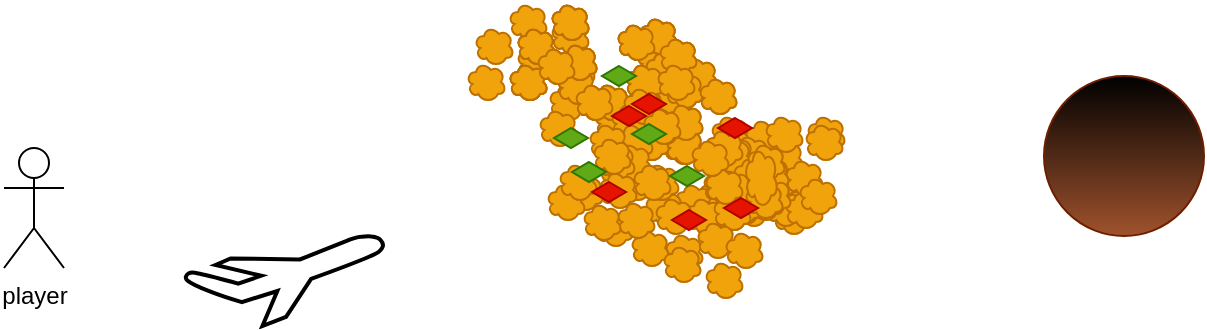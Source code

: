 <mxfile>
    <diagram id="jwdTujGVpoV5pV4ccS9u" name="Page-1">
        <mxGraphModel dx="832" dy="480" grid="1" gridSize="10" guides="1" tooltips="1" connect="1" arrows="1" fold="1" page="1" pageScale="1" pageWidth="850" pageHeight="1100" math="0" shadow="0">
            <root>
                <mxCell id="0"/>
                <mxCell id="1" parent="0"/>
                <mxCell id="2" value="player&lt;br&gt;" style="shape=umlActor;verticalLabelPosition=bottom;verticalAlign=top;html=1;outlineConnect=0;" parent="1" vertex="1">
                    <mxGeometry x="50" y="110" width="30" height="60" as="geometry"/>
                </mxCell>
                <mxCell id="10" value="" style="ellipse;shape=cloud;whiteSpace=wrap;html=1;fillColor=#f0a30a;fontColor=#000000;strokeColor=#BD7000;" vertex="1" parent="1">
                    <mxGeometry x="302" y="67" width="20" height="20" as="geometry"/>
                </mxCell>
                <mxCell id="14" value="" style="ellipse;shape=cloud;whiteSpace=wrap;html=1;fillColor=#f0a30a;fontColor=#000000;strokeColor=#BD7000;" vertex="1" parent="1">
                    <mxGeometry x="306" y="49" width="20" height="20" as="geometry"/>
                </mxCell>
                <mxCell id="15" value="" style="ellipse;shape=cloud;whiteSpace=wrap;html=1;fillColor=#f0a30a;fontColor=#000000;strokeColor=#BD7000;" vertex="1" parent="1">
                    <mxGeometry x="323" y="37" width="20" height="20" as="geometry"/>
                </mxCell>
                <mxCell id="16" value="" style="ellipse;shape=cloud;whiteSpace=wrap;html=1;fillColor=#f0a30a;fontColor=#000000;strokeColor=#BD7000;" vertex="1" parent="1">
                    <mxGeometry x="327" y="57" width="20" height="20" as="geometry"/>
                </mxCell>
                <mxCell id="17" value="" style="ellipse;shape=cloud;whiteSpace=wrap;html=1;fillColor=#f0a30a;fontColor=#000000;strokeColor=#BD7000;" vertex="1" parent="1">
                    <mxGeometry x="360" y="79" width="20" height="20" as="geometry"/>
                </mxCell>
                <mxCell id="18" value="" style="ellipse;shape=cloud;whiteSpace=wrap;html=1;fillColor=#f0a30a;fontColor=#000000;strokeColor=#BD7000;" vertex="1" parent="1">
                    <mxGeometry x="370" y="61" width="20" height="20" as="geometry"/>
                </mxCell>
                <mxCell id="19" value="" style="ellipse;shape=cloud;whiteSpace=wrap;html=1;fillColor=#f0a30a;fontColor=#000000;strokeColor=#BD7000;" vertex="1" parent="1">
                    <mxGeometry x="367" y="44" width="20" height="20" as="geometry"/>
                </mxCell>
                <mxCell id="20" value="" style="ellipse;shape=cloud;whiteSpace=wrap;html=1;fillColor=#f0a30a;fontColor=#000000;strokeColor=#BD7000;" vertex="1" parent="1">
                    <mxGeometry x="343" y="77" width="20" height="20" as="geometry"/>
                </mxCell>
                <mxCell id="21" value="" style="verticalLabelPosition=bottom;html=1;verticalAlign=top;strokeWidth=2;shape=mxgraph.lean_mapping.airplane_7;" vertex="1" parent="1">
                    <mxGeometry x="140" y="154" width="100" height="45" as="geometry"/>
                </mxCell>
                <mxCell id="22" value="" style="ellipse;shape=cloud;whiteSpace=wrap;html=1;fillColor=#f0a30a;fontColor=#000000;strokeColor=#BD7000;" vertex="1" parent="1">
                    <mxGeometry x="335" y="77" width="20" height="20" as="geometry"/>
                </mxCell>
                <mxCell id="23" value="" style="ellipse;shape=cloud;whiteSpace=wrap;html=1;fillColor=#f0a30a;fontColor=#000000;strokeColor=#BD7000;" vertex="1" parent="1">
                    <mxGeometry x="316" y="59" width="20" height="20" as="geometry"/>
                </mxCell>
                <mxCell id="24" value="" style="ellipse;shape=cloud;whiteSpace=wrap;html=1;fillColor=#f0a30a;fontColor=#000000;strokeColor=#BD7000;" vertex="1" parent="1">
                    <mxGeometry x="356" y="47" width="20" height="20" as="geometry"/>
                </mxCell>
                <mxCell id="25" value="" style="ellipse;shape=cloud;whiteSpace=wrap;html=1;fillColor=#f0a30a;fontColor=#000000;strokeColor=#BD7000;" vertex="1" parent="1">
                    <mxGeometry x="360" y="67" width="20" height="20" as="geometry"/>
                </mxCell>
                <mxCell id="26" value="" style="ellipse;shape=cloud;whiteSpace=wrap;html=1;fillColor=#f0a30a;fontColor=#000000;strokeColor=#BD7000;" vertex="1" parent="1">
                    <mxGeometry x="370" y="89" width="20" height="20" as="geometry"/>
                </mxCell>
                <mxCell id="27" value="" style="ellipse;shape=cloud;whiteSpace=wrap;html=1;fillColor=#f0a30a;fontColor=#000000;strokeColor=#BD7000;" vertex="1" parent="1">
                    <mxGeometry x="380" y="71" width="20" height="20" as="geometry"/>
                </mxCell>
                <mxCell id="28" value="" style="ellipse;shape=cloud;whiteSpace=wrap;html=1;fillColor=#f0a30a;fontColor=#000000;strokeColor=#BD7000;" vertex="1" parent="1">
                    <mxGeometry x="377" y="54" width="20" height="20" as="geometry"/>
                </mxCell>
                <mxCell id="29" value="" style="ellipse;shape=cloud;whiteSpace=wrap;html=1;fillColor=#f0a30a;fontColor=#000000;strokeColor=#BD7000;" vertex="1" parent="1">
                    <mxGeometry x="353" y="87" width="20" height="20" as="geometry"/>
                </mxCell>
                <mxCell id="30" value="" style="ellipse;shape=cloud;whiteSpace=wrap;html=1;fillColor=#f0a30a;fontColor=#000000;strokeColor=#BD7000;" vertex="1" parent="1">
                    <mxGeometry x="345" y="87" width="20" height="20" as="geometry"/>
                </mxCell>
                <mxCell id="31" value="" style="ellipse;shape=cloud;whiteSpace=wrap;html=1;fillColor=#f0a30a;fontColor=#000000;strokeColor=#BD7000;" vertex="1" parent="1">
                    <mxGeometry x="326" y="69" width="20" height="20" as="geometry"/>
                </mxCell>
                <mxCell id="32" value="" style="ellipse;shape=cloud;whiteSpace=wrap;html=1;fillColor=#f0a30a;fontColor=#000000;strokeColor=#BD7000;" vertex="1" parent="1">
                    <mxGeometry x="366" y="57" width="20" height="20" as="geometry"/>
                </mxCell>
                <mxCell id="33" value="" style="ellipse;shape=cloud;whiteSpace=wrap;html=1;fillColor=#f0a30a;fontColor=#000000;strokeColor=#BD7000;" vertex="1" parent="1">
                    <mxGeometry x="370" y="77" width="20" height="20" as="geometry"/>
                </mxCell>
                <mxCell id="34" value="" style="ellipse;shape=cloud;whiteSpace=wrap;html=1;fillColor=#f0a30a;fontColor=#000000;strokeColor=#BD7000;" vertex="1" parent="1">
                    <mxGeometry x="380" y="99" width="20" height="20" as="geometry"/>
                </mxCell>
                <mxCell id="35" value="" style="ellipse;shape=cloud;whiteSpace=wrap;html=1;fillColor=#f0a30a;fontColor=#000000;strokeColor=#BD7000;" vertex="1" parent="1">
                    <mxGeometry x="404" y="104" width="20" height="20" as="geometry"/>
                </mxCell>
                <mxCell id="36" value="" style="ellipse;shape=cloud;whiteSpace=wrap;html=1;fillColor=#f0a30a;fontColor=#000000;strokeColor=#BD7000;" vertex="1" parent="1">
                    <mxGeometry x="387" y="64" width="20" height="20" as="geometry"/>
                </mxCell>
                <mxCell id="37" value="" style="ellipse;shape=cloud;whiteSpace=wrap;html=1;fillColor=#f0a30a;fontColor=#000000;strokeColor=#BD7000;" vertex="1" parent="1">
                    <mxGeometry x="363" y="97" width="20" height="20" as="geometry"/>
                </mxCell>
                <mxCell id="38" value="" style="ellipse;shape=cloud;whiteSpace=wrap;html=1;fillColor=#f0a30a;fontColor=#000000;strokeColor=#BD7000;" vertex="1" parent="1">
                    <mxGeometry x="355" y="97" width="20" height="20" as="geometry"/>
                </mxCell>
                <mxCell id="39" value="" style="ellipse;shape=cloud;whiteSpace=wrap;html=1;fillColor=#f0a30a;fontColor=#000000;strokeColor=#BD7000;" vertex="1" parent="1">
                    <mxGeometry x="359" y="79" width="20" height="20" as="geometry"/>
                </mxCell>
                <mxCell id="40" value="" style="ellipse;shape=cloud;whiteSpace=wrap;html=1;fillColor=#f0a30a;fontColor=#000000;strokeColor=#BD7000;" vertex="1" parent="1">
                    <mxGeometry x="376" y="67" width="20" height="20" as="geometry"/>
                </mxCell>
                <mxCell id="41" value="" style="ellipse;shape=cloud;whiteSpace=wrap;html=1;fillColor=#f0a30a;fontColor=#000000;strokeColor=#BD7000;" vertex="1" parent="1">
                    <mxGeometry x="380" y="87" width="20" height="20" as="geometry"/>
                </mxCell>
                <mxCell id="42" value="" style="ellipse;shape=cloud;whiteSpace=wrap;html=1;fillColor=#f0a30a;fontColor=#000000;strokeColor=#BD7000;" vertex="1" parent="1">
                    <mxGeometry x="404" y="132" width="20" height="20" as="geometry"/>
                </mxCell>
                <mxCell id="43" value="" style="ellipse;shape=cloud;whiteSpace=wrap;html=1;fillColor=#f0a30a;fontColor=#000000;strokeColor=#BD7000;" vertex="1" parent="1">
                    <mxGeometry x="414" y="114" width="20" height="20" as="geometry"/>
                </mxCell>
                <mxCell id="44" value="" style="ellipse;shape=cloud;whiteSpace=wrap;html=1;fillColor=#f0a30a;fontColor=#000000;strokeColor=#BD7000;" vertex="1" parent="1">
                    <mxGeometry x="397" y="74" width="20" height="20" as="geometry"/>
                </mxCell>
                <mxCell id="45" value="" style="ellipse;shape=cloud;whiteSpace=wrap;html=1;fillColor=#f0a30a;fontColor=#000000;strokeColor=#BD7000;" vertex="1" parent="1">
                    <mxGeometry x="354" y="107" width="20" height="20" as="geometry"/>
                </mxCell>
                <mxCell id="46" value="" style="ellipse;shape=cloud;whiteSpace=wrap;html=1;fillColor=#f0a30a;fontColor=#000000;strokeColor=#BD7000;" vertex="1" parent="1">
                    <mxGeometry x="346" y="107" width="20" height="20" as="geometry"/>
                </mxCell>
                <mxCell id="47" value="" style="ellipse;shape=cloud;whiteSpace=wrap;html=1;fillColor=#f0a30a;fontColor=#000000;strokeColor=#BD7000;" vertex="1" parent="1">
                    <mxGeometry x="369" y="89" width="20" height="20" as="geometry"/>
                </mxCell>
                <mxCell id="48" value="" style="ellipse;shape=cloud;whiteSpace=wrap;html=1;fillColor=#f0a30a;fontColor=#000000;strokeColor=#BD7000;" vertex="1" parent="1">
                    <mxGeometry x="400" y="100" width="20" height="20" as="geometry"/>
                </mxCell>
                <mxCell id="49" value="" style="ellipse;shape=cloud;whiteSpace=wrap;html=1;fillColor=#f0a30a;fontColor=#000000;strokeColor=#BD7000;" vertex="1" parent="1">
                    <mxGeometry x="404" y="120" width="20" height="20" as="geometry"/>
                </mxCell>
                <mxCell id="50" value="" style="ellipse;shape=cloud;whiteSpace=wrap;html=1;fillColor=#f0a30a;fontColor=#000000;strokeColor=#BD7000;" vertex="1" parent="1">
                    <mxGeometry x="400" y="119" width="20" height="20" as="geometry"/>
                </mxCell>
                <mxCell id="51" value="" style="ellipse;shape=cloud;whiteSpace=wrap;html=1;fillColor=#f0a30a;fontColor=#000000;strokeColor=#BD7000;" vertex="1" parent="1">
                    <mxGeometry x="424" y="124" width="20" height="20" as="geometry"/>
                </mxCell>
                <mxCell id="52" value="" style="ellipse;shape=cloud;whiteSpace=wrap;html=1;fillColor=#f0a30a;fontColor=#000000;strokeColor=#BD7000;" vertex="1" parent="1">
                    <mxGeometry x="421" y="107" width="20" height="20" as="geometry"/>
                </mxCell>
                <mxCell id="53" value="" style="ellipse;shape=cloud;whiteSpace=wrap;html=1;fillColor=#f0a30a;fontColor=#000000;strokeColor=#BD7000;" vertex="1" parent="1">
                    <mxGeometry x="364" y="117" width="20" height="20" as="geometry"/>
                </mxCell>
                <mxCell id="54" value="" style="ellipse;shape=cloud;whiteSpace=wrap;html=1;fillColor=#f0a30a;fontColor=#000000;strokeColor=#BD7000;" vertex="1" parent="1">
                    <mxGeometry x="356" y="117" width="20" height="20" as="geometry"/>
                </mxCell>
                <mxCell id="55" value="" style="ellipse;shape=cloud;whiteSpace=wrap;html=1;fillColor=#f0a30a;fontColor=#000000;strokeColor=#BD7000;" vertex="1" parent="1">
                    <mxGeometry x="379" y="99" width="20" height="20" as="geometry"/>
                </mxCell>
                <mxCell id="56" value="" style="ellipse;shape=cloud;whiteSpace=wrap;html=1;fillColor=#f0a30a;fontColor=#000000;strokeColor=#BD7000;" vertex="1" parent="1">
                    <mxGeometry x="410" y="110" width="20" height="20" as="geometry"/>
                </mxCell>
                <mxCell id="57" value="" style="ellipse;shape=cloud;whiteSpace=wrap;html=1;fillColor=#f0a30a;fontColor=#000000;strokeColor=#BD7000;" vertex="1" parent="1">
                    <mxGeometry x="414" y="130" width="20" height="20" as="geometry"/>
                </mxCell>
                <mxCell id="58" value="" style="ellipse;shape=cloud;whiteSpace=wrap;html=1;fillColor=#f0a30a;fontColor=#000000;strokeColor=#BD7000;" vertex="1" parent="1">
                    <mxGeometry x="410" y="129" width="20" height="20" as="geometry"/>
                </mxCell>
                <mxCell id="59" value="" style="ellipse;shape=cloud;whiteSpace=wrap;html=1;fillColor=#f0a30a;fontColor=#000000;strokeColor=#BD7000;" vertex="1" parent="1">
                    <mxGeometry x="434" y="134" width="20" height="20" as="geometry"/>
                </mxCell>
                <mxCell id="60" value="" style="ellipse;shape=cloud;whiteSpace=wrap;html=1;fillColor=#f0a30a;fontColor=#000000;strokeColor=#BD7000;" vertex="1" parent="1">
                    <mxGeometry x="431" y="117" width="20" height="20" as="geometry"/>
                </mxCell>
                <mxCell id="61" value="" style="ellipse;shape=cloud;whiteSpace=wrap;html=1;fillColor=#f0a30a;fontColor=#000000;strokeColor=#BD7000;" vertex="1" parent="1">
                    <mxGeometry x="393" y="127" width="20" height="20" as="geometry"/>
                </mxCell>
                <mxCell id="62" value="" style="ellipse;shape=cloud;whiteSpace=wrap;html=1;fillColor=#f0a30a;fontColor=#000000;strokeColor=#BD7000;" vertex="1" parent="1">
                    <mxGeometry x="385" y="127" width="20" height="20" as="geometry"/>
                </mxCell>
                <mxCell id="63" value="" style="ellipse;shape=cloud;whiteSpace=wrap;html=1;fillColor=#f0a30a;fontColor=#000000;strokeColor=#BD7000;" vertex="1" parent="1">
                    <mxGeometry x="403" y="132" width="20" height="20" as="geometry"/>
                </mxCell>
                <mxCell id="64" value="" style="ellipse;shape=cloud;whiteSpace=wrap;html=1;fillColor=#f0a30a;fontColor=#000000;strokeColor=#BD7000;" vertex="1" parent="1">
                    <mxGeometry x="420" y="120" width="20" height="20" as="geometry"/>
                </mxCell>
                <mxCell id="65" value="" style="ellipse;shape=cloud;whiteSpace=wrap;html=1;fillColor=#f0a30a;fontColor=#000000;strokeColor=#BD7000;" vertex="1" parent="1">
                    <mxGeometry x="410" y="117" width="20" height="20" as="geometry"/>
                </mxCell>
                <mxCell id="66" value="" style="ellipse;shape=cloud;whiteSpace=wrap;html=1;fillColor=#f0a30a;fontColor=#000000;strokeColor=#BD7000;" vertex="1" parent="1">
                    <mxGeometry x="420" y="95" width="20" height="20" as="geometry"/>
                </mxCell>
                <mxCell id="67" value="" style="ellipse;shape=cloud;whiteSpace=wrap;html=1;fillColor=#f0a30a;fontColor=#000000;strokeColor=#BD7000;" vertex="1" parent="1">
                    <mxGeometry x="430" y="121" width="20" height="20" as="geometry"/>
                </mxCell>
                <mxCell id="68" value="" style="ellipse;shape=cloud;whiteSpace=wrap;html=1;fillColor=#f0a30a;fontColor=#000000;strokeColor=#BD7000;" vertex="1" parent="1">
                    <mxGeometry x="441" y="127" width="20" height="20" as="geometry"/>
                </mxCell>
                <mxCell id="69" value="" style="ellipse;shape=cloud;whiteSpace=wrap;html=1;fillColor=#f0a30a;fontColor=#000000;strokeColor=#BD7000;" vertex="1" parent="1">
                    <mxGeometry x="403" y="93" width="20" height="20" as="geometry"/>
                </mxCell>
                <mxCell id="70" value="" style="ellipse;shape=cloud;whiteSpace=wrap;html=1;fillColor=#f0a30a;fontColor=#000000;strokeColor=#BD7000;" vertex="1" parent="1">
                    <mxGeometry x="395" y="137" width="20" height="20" as="geometry"/>
                </mxCell>
                <mxCell id="71" value="" style="ellipse;shape=cloud;whiteSpace=wrap;html=1;fillColor=#f0a30a;fontColor=#000000;strokeColor=#BD7000;" vertex="1" parent="1">
                    <mxGeometry x="399" y="119" width="20" height="20" as="geometry"/>
                </mxCell>
                <mxCell id="72" value="" style="ellipse;shape=cloud;whiteSpace=wrap;html=1;fillColor=#f0a30a;fontColor=#000000;strokeColor=#BD7000;" vertex="1" parent="1">
                    <mxGeometry x="430" y="130" width="20" height="20" as="geometry"/>
                </mxCell>
                <mxCell id="73" value="" style="ellipse;shape=cloud;whiteSpace=wrap;html=1;fillColor=#f0a30a;fontColor=#000000;strokeColor=#BD7000;" vertex="1" parent="1">
                    <mxGeometry x="420" y="127" width="20" height="20" as="geometry"/>
                </mxCell>
                <mxCell id="74" value="" style="ellipse;shape=cloud;whiteSpace=wrap;html=1;fillColor=#f0a30a;fontColor=#000000;strokeColor=#BD7000;" vertex="1" parent="1">
                    <mxGeometry x="430" y="105" width="20" height="20" as="geometry"/>
                </mxCell>
                <mxCell id="75" value="" style="ellipse;shape=cloud;whiteSpace=wrap;html=1;fillColor=#f0a30a;fontColor=#000000;strokeColor=#BD7000;" vertex="1" parent="1">
                    <mxGeometry x="440" y="131" width="20" height="20" as="geometry"/>
                </mxCell>
                <mxCell id="76" value="" style="ellipse;shape=cloud;whiteSpace=wrap;html=1;fillColor=#f0a30a;fontColor=#000000;strokeColor=#BD7000;" vertex="1" parent="1">
                    <mxGeometry x="451" y="93" width="20" height="20" as="geometry"/>
                </mxCell>
                <mxCell id="77" value="" style="ellipse;shape=cloud;whiteSpace=wrap;html=1;fillColor=#f0a30a;fontColor=#000000;strokeColor=#BD7000;" vertex="1" parent="1">
                    <mxGeometry x="413" y="103" width="20" height="20" as="geometry"/>
                </mxCell>
                <mxCell id="78" value="" style="ellipse;shape=cloud;whiteSpace=wrap;html=1;fillColor=#f0a30a;fontColor=#000000;strokeColor=#BD7000;" vertex="1" parent="1">
                    <mxGeometry x="405" y="103" width="20" height="20" as="geometry"/>
                </mxCell>
                <mxCell id="79" value="" style="ellipse;shape=cloud;whiteSpace=wrap;html=1;fillColor=#f0a30a;fontColor=#000000;strokeColor=#BD7000;" vertex="1" parent="1">
                    <mxGeometry x="409" y="129" width="20" height="20" as="geometry"/>
                </mxCell>
                <mxCell id="80" value="" style="ellipse;shape=cloud;whiteSpace=wrap;html=1;fillColor=#f0a30a;fontColor=#000000;strokeColor=#BD7000;" vertex="1" parent="1">
                    <mxGeometry x="426" y="117" width="20" height="20" as="geometry"/>
                </mxCell>
                <mxCell id="81" value="" style="ellipse;shape=cloud;whiteSpace=wrap;html=1;fillColor=#f0a30a;fontColor=#000000;strokeColor=#BD7000;" vertex="1" parent="1">
                    <mxGeometry x="430" y="93" width="20" height="20" as="geometry"/>
                </mxCell>
                <mxCell id="82" value="" style="ellipse;shape=cloud;whiteSpace=wrap;html=1;fillColor=#f0a30a;fontColor=#000000;strokeColor=#BD7000;" vertex="1" parent="1">
                    <mxGeometry x="440" y="115" width="20" height="20" as="geometry"/>
                </mxCell>
                <mxCell id="83" value="" style="ellipse;shape=cloud;whiteSpace=wrap;html=1;fillColor=#f0a30a;fontColor=#000000;strokeColor=#BD7000;" vertex="1" parent="1">
                    <mxGeometry x="450" y="97" width="20" height="20" as="geometry"/>
                </mxCell>
                <mxCell id="84" value="" style="ellipse;shape=cloud;whiteSpace=wrap;html=1;fillColor=#f0a30a;fontColor=#000000;strokeColor=#BD7000;" vertex="1" parent="1">
                    <mxGeometry x="447" y="124" width="20" height="20" as="geometry"/>
                </mxCell>
                <mxCell id="85" value="" style="ellipse;shape=cloud;whiteSpace=wrap;html=1;fillColor=#f0a30a;fontColor=#000000;strokeColor=#BD7000;" vertex="1" parent="1">
                    <mxGeometry x="423" y="113" width="20" height="20" as="geometry"/>
                </mxCell>
                <mxCell id="86" value="" style="ellipse;shape=cloud;whiteSpace=wrap;html=1;fillColor=#f0a30a;fontColor=#000000;strokeColor=#BD7000;" vertex="1" parent="1">
                    <mxGeometry x="281" y="67" width="20" height="20" as="geometry"/>
                </mxCell>
                <mxCell id="87" value="" style="ellipse;shape=cloud;whiteSpace=wrap;html=1;fillColor=#f0a30a;fontColor=#000000;strokeColor=#BD7000;" vertex="1" parent="1">
                    <mxGeometry x="285" y="49" width="20" height="20" as="geometry"/>
                </mxCell>
                <mxCell id="88" value="" style="ellipse;shape=cloud;whiteSpace=wrap;html=1;fillColor=#f0a30a;fontColor=#000000;strokeColor=#BD7000;" vertex="1" parent="1">
                    <mxGeometry x="302" y="37" width="20" height="20" as="geometry"/>
                </mxCell>
                <mxCell id="89" value="" style="ellipse;shape=cloud;whiteSpace=wrap;html=1;fillColor=#f0a30a;fontColor=#000000;strokeColor=#BD7000;" vertex="1" parent="1">
                    <mxGeometry x="306" y="57" width="20" height="20" as="geometry"/>
                </mxCell>
                <mxCell id="90" value="" style="ellipse;shape=cloud;whiteSpace=wrap;html=1;fillColor=#f0a30a;fontColor=#000000;strokeColor=#BD7000;" vertex="1" parent="1">
                    <mxGeometry x="339" y="79" width="20" height="20" as="geometry"/>
                </mxCell>
                <mxCell id="91" value="" style="ellipse;shape=cloud;whiteSpace=wrap;html=1;fillColor=#f0a30a;fontColor=#000000;strokeColor=#BD7000;" vertex="1" parent="1">
                    <mxGeometry x="326" y="61" width="20" height="20" as="geometry"/>
                </mxCell>
                <mxCell id="92" value="" style="ellipse;shape=cloud;whiteSpace=wrap;html=1;fillColor=#f0a30a;fontColor=#000000;strokeColor=#BD7000;" vertex="1" parent="1">
                    <mxGeometry x="323" y="44" width="20" height="20" as="geometry"/>
                </mxCell>
                <mxCell id="93" value="" style="ellipse;shape=cloud;whiteSpace=wrap;html=1;fillColor=#f0a30a;fontColor=#000000;strokeColor=#BD7000;" vertex="1" parent="1">
                    <mxGeometry x="322" y="77" width="20" height="20" as="geometry"/>
                </mxCell>
                <mxCell id="94" value="" style="ellipse;shape=cloud;whiteSpace=wrap;html=1;fillColor=#f0a30a;fontColor=#000000;strokeColor=#BD7000;" vertex="1" parent="1">
                    <mxGeometry x="302" y="67" width="20" height="20" as="geometry"/>
                </mxCell>
                <mxCell id="95" value="" style="ellipse;shape=cloud;whiteSpace=wrap;html=1;fillColor=#f0a30a;fontColor=#000000;strokeColor=#BD7000;" vertex="1" parent="1">
                    <mxGeometry x="306" y="49" width="20" height="20" as="geometry"/>
                </mxCell>
                <mxCell id="96" value="" style="ellipse;shape=cloud;whiteSpace=wrap;html=1;fillColor=#f0a30a;fontColor=#000000;strokeColor=#BD7000;" vertex="1" parent="1">
                    <mxGeometry x="323" y="37" width="20" height="20" as="geometry"/>
                </mxCell>
                <mxCell id="97" value="" style="ellipse;shape=cloud;whiteSpace=wrap;html=1;fillColor=#f0a30a;fontColor=#000000;strokeColor=#BD7000;" vertex="1" parent="1">
                    <mxGeometry x="327" y="57" width="20" height="20" as="geometry"/>
                </mxCell>
                <mxCell id="98" value="" style="ellipse;shape=cloud;whiteSpace=wrap;html=1;fillColor=#f0a30a;fontColor=#000000;strokeColor=#BD7000;" vertex="1" parent="1">
                    <mxGeometry x="360" y="79" width="20" height="20" as="geometry"/>
                </mxCell>
                <mxCell id="99" value="" style="ellipse;shape=cloud;whiteSpace=wrap;html=1;fillColor=#f0a30a;fontColor=#000000;strokeColor=#BD7000;" vertex="1" parent="1">
                    <mxGeometry x="370" y="61" width="20" height="20" as="geometry"/>
                </mxCell>
                <mxCell id="100" value="" style="ellipse;shape=cloud;whiteSpace=wrap;html=1;fillColor=#f0a30a;fontColor=#000000;strokeColor=#BD7000;" vertex="1" parent="1">
                    <mxGeometry x="367" y="44" width="20" height="20" as="geometry"/>
                </mxCell>
                <mxCell id="101" value="" style="ellipse;shape=cloud;whiteSpace=wrap;html=1;fillColor=#f0a30a;fontColor=#000000;strokeColor=#BD7000;" vertex="1" parent="1">
                    <mxGeometry x="343" y="77" width="20" height="20" as="geometry"/>
                </mxCell>
                <mxCell id="102" value="" style="ellipse;shape=cloud;whiteSpace=wrap;html=1;fillColor=#f0a30a;fontColor=#000000;strokeColor=#BD7000;" vertex="1" parent="1">
                    <mxGeometry x="335" y="77" width="20" height="20" as="geometry"/>
                </mxCell>
                <mxCell id="103" value="" style="ellipse;shape=cloud;whiteSpace=wrap;html=1;fillColor=#f0a30a;fontColor=#000000;strokeColor=#BD7000;" vertex="1" parent="1">
                    <mxGeometry x="316" y="59" width="20" height="20" as="geometry"/>
                </mxCell>
                <mxCell id="104" value="" style="ellipse;shape=cloud;whiteSpace=wrap;html=1;fillColor=#f0a30a;fontColor=#000000;strokeColor=#BD7000;" vertex="1" parent="1">
                    <mxGeometry x="356" y="47" width="20" height="20" as="geometry"/>
                </mxCell>
                <mxCell id="105" value="" style="ellipse;shape=cloud;whiteSpace=wrap;html=1;fillColor=#f0a30a;fontColor=#000000;strokeColor=#BD7000;" vertex="1" parent="1">
                    <mxGeometry x="360" y="67" width="20" height="20" as="geometry"/>
                </mxCell>
                <mxCell id="106" value="" style="ellipse;shape=cloud;whiteSpace=wrap;html=1;fillColor=#f0a30a;fontColor=#000000;strokeColor=#BD7000;" vertex="1" parent="1">
                    <mxGeometry x="370" y="89" width="20" height="20" as="geometry"/>
                </mxCell>
                <mxCell id="107" value="" style="ellipse;shape=cloud;whiteSpace=wrap;html=1;fillColor=#f0a30a;fontColor=#000000;strokeColor=#BD7000;" vertex="1" parent="1">
                    <mxGeometry x="380" y="71" width="20" height="20" as="geometry"/>
                </mxCell>
                <mxCell id="108" value="" style="ellipse;shape=cloud;whiteSpace=wrap;html=1;fillColor=#f0a30a;fontColor=#000000;strokeColor=#BD7000;" vertex="1" parent="1">
                    <mxGeometry x="377" y="54" width="20" height="20" as="geometry"/>
                </mxCell>
                <mxCell id="109" value="" style="ellipse;shape=cloud;whiteSpace=wrap;html=1;fillColor=#f0a30a;fontColor=#000000;strokeColor=#BD7000;" vertex="1" parent="1">
                    <mxGeometry x="353" y="87" width="20" height="20" as="geometry"/>
                </mxCell>
                <mxCell id="110" value="" style="ellipse;shape=cloud;whiteSpace=wrap;html=1;fillColor=#f0a30a;fontColor=#000000;strokeColor=#BD7000;" vertex="1" parent="1">
                    <mxGeometry x="345" y="87" width="20" height="20" as="geometry"/>
                </mxCell>
                <mxCell id="111" value="" style="ellipse;shape=cloud;whiteSpace=wrap;html=1;fillColor=#f0a30a;fontColor=#000000;strokeColor=#BD7000;" vertex="1" parent="1">
                    <mxGeometry x="326" y="69" width="20" height="20" as="geometry"/>
                </mxCell>
                <mxCell id="112" value="" style="ellipse;shape=cloud;whiteSpace=wrap;html=1;fillColor=#f0a30a;fontColor=#000000;strokeColor=#BD7000;" vertex="1" parent="1">
                    <mxGeometry x="366" y="57" width="20" height="20" as="geometry"/>
                </mxCell>
                <mxCell id="113" value="" style="ellipse;shape=cloud;whiteSpace=wrap;html=1;fillColor=#f0a30a;fontColor=#000000;strokeColor=#BD7000;" vertex="1" parent="1">
                    <mxGeometry x="370" y="77" width="20" height="20" as="geometry"/>
                </mxCell>
                <mxCell id="114" value="" style="ellipse;shape=cloud;whiteSpace=wrap;html=1;fillColor=#f0a30a;fontColor=#000000;strokeColor=#BD7000;" vertex="1" parent="1">
                    <mxGeometry x="380" y="99" width="20" height="20" as="geometry"/>
                </mxCell>
                <mxCell id="115" value="" style="ellipse;shape=cloud;whiteSpace=wrap;html=1;fillColor=#f0a30a;fontColor=#000000;strokeColor=#BD7000;" vertex="1" parent="1">
                    <mxGeometry x="404" y="104" width="20" height="20" as="geometry"/>
                </mxCell>
                <mxCell id="116" value="" style="ellipse;shape=cloud;whiteSpace=wrap;html=1;fillColor=#f0a30a;fontColor=#000000;strokeColor=#BD7000;" vertex="1" parent="1">
                    <mxGeometry x="387" y="64" width="20" height="20" as="geometry"/>
                </mxCell>
                <mxCell id="117" value="" style="ellipse;shape=cloud;whiteSpace=wrap;html=1;fillColor=#f0a30a;fontColor=#000000;strokeColor=#BD7000;" vertex="1" parent="1">
                    <mxGeometry x="363" y="97" width="20" height="20" as="geometry"/>
                </mxCell>
                <mxCell id="118" value="" style="ellipse;shape=cloud;whiteSpace=wrap;html=1;fillColor=#f0a30a;fontColor=#000000;strokeColor=#BD7000;" vertex="1" parent="1">
                    <mxGeometry x="302" y="67" width="20" height="20" as="geometry"/>
                </mxCell>
                <mxCell id="119" value="" style="ellipse;shape=cloud;whiteSpace=wrap;html=1;fillColor=#f0a30a;fontColor=#000000;strokeColor=#BD7000;" vertex="1" parent="1">
                    <mxGeometry x="306" y="49" width="20" height="20" as="geometry"/>
                </mxCell>
                <mxCell id="120" value="" style="ellipse;shape=cloud;whiteSpace=wrap;html=1;fillColor=#f0a30a;fontColor=#000000;strokeColor=#BD7000;" vertex="1" parent="1">
                    <mxGeometry x="323" y="37" width="20" height="20" as="geometry"/>
                </mxCell>
                <mxCell id="121" value="" style="ellipse;shape=cloud;whiteSpace=wrap;html=1;fillColor=#f0a30a;fontColor=#000000;strokeColor=#BD7000;" vertex="1" parent="1">
                    <mxGeometry x="327" y="57" width="20" height="20" as="geometry"/>
                </mxCell>
                <mxCell id="122" value="" style="ellipse;shape=cloud;whiteSpace=wrap;html=1;fillColor=#f0a30a;fontColor=#000000;strokeColor=#BD7000;" vertex="1" parent="1">
                    <mxGeometry x="360" y="79" width="20" height="20" as="geometry"/>
                </mxCell>
                <mxCell id="123" value="" style="ellipse;shape=cloud;whiteSpace=wrap;html=1;fillColor=#f0a30a;fontColor=#000000;strokeColor=#BD7000;" vertex="1" parent="1">
                    <mxGeometry x="370" y="61" width="20" height="20" as="geometry"/>
                </mxCell>
                <mxCell id="124" value="" style="ellipse;shape=cloud;whiteSpace=wrap;html=1;fillColor=#f0a30a;fontColor=#000000;strokeColor=#BD7000;" vertex="1" parent="1">
                    <mxGeometry x="367" y="44" width="20" height="20" as="geometry"/>
                </mxCell>
                <mxCell id="125" value="" style="ellipse;shape=cloud;whiteSpace=wrap;html=1;fillColor=#f0a30a;fontColor=#000000;strokeColor=#BD7000;" vertex="1" parent="1">
                    <mxGeometry x="343" y="77" width="20" height="20" as="geometry"/>
                </mxCell>
                <mxCell id="126" value="" style="ellipse;shape=cloud;whiteSpace=wrap;html=1;fillColor=#f0a30a;fontColor=#000000;strokeColor=#BD7000;" vertex="1" parent="1">
                    <mxGeometry x="302" y="67" width="20" height="20" as="geometry"/>
                </mxCell>
                <mxCell id="127" value="" style="ellipse;shape=cloud;whiteSpace=wrap;html=1;fillColor=#f0a30a;fontColor=#000000;strokeColor=#BD7000;" vertex="1" parent="1">
                    <mxGeometry x="306" y="49" width="20" height="20" as="geometry"/>
                </mxCell>
                <mxCell id="128" value="" style="ellipse;shape=cloud;whiteSpace=wrap;html=1;fillColor=#f0a30a;fontColor=#000000;strokeColor=#BD7000;" vertex="1" parent="1">
                    <mxGeometry x="323" y="37" width="20" height="20" as="geometry"/>
                </mxCell>
                <mxCell id="129" value="" style="ellipse;shape=cloud;whiteSpace=wrap;html=1;fillColor=#f0a30a;fontColor=#000000;strokeColor=#BD7000;" vertex="1" parent="1">
                    <mxGeometry x="327" y="57" width="20" height="20" as="geometry"/>
                </mxCell>
                <mxCell id="130" value="" style="ellipse;shape=cloud;whiteSpace=wrap;html=1;fillColor=#f0a30a;fontColor=#000000;strokeColor=#BD7000;" vertex="1" parent="1">
                    <mxGeometry x="360" y="79" width="20" height="20" as="geometry"/>
                </mxCell>
                <mxCell id="131" value="" style="ellipse;shape=cloud;whiteSpace=wrap;html=1;fillColor=#f0a30a;fontColor=#000000;strokeColor=#BD7000;" vertex="1" parent="1">
                    <mxGeometry x="370" y="61" width="20" height="20" as="geometry"/>
                </mxCell>
                <mxCell id="132" value="" style="ellipse;shape=cloud;whiteSpace=wrap;html=1;fillColor=#f0a30a;fontColor=#000000;strokeColor=#BD7000;" vertex="1" parent="1">
                    <mxGeometry x="367" y="44" width="20" height="20" as="geometry"/>
                </mxCell>
                <mxCell id="133" value="" style="ellipse;shape=cloud;whiteSpace=wrap;html=1;fillColor=#f0a30a;fontColor=#000000;strokeColor=#BD7000;" vertex="1" parent="1">
                    <mxGeometry x="343" y="77" width="20" height="20" as="geometry"/>
                </mxCell>
                <mxCell id="134" value="" style="ellipse;shape=cloud;whiteSpace=wrap;html=1;fillColor=#f0a30a;fontColor=#000000;strokeColor=#BD7000;" vertex="1" parent="1">
                    <mxGeometry x="335" y="77" width="20" height="20" as="geometry"/>
                </mxCell>
                <mxCell id="135" value="" style="ellipse;shape=cloud;whiteSpace=wrap;html=1;fillColor=#f0a30a;fontColor=#000000;strokeColor=#BD7000;" vertex="1" parent="1">
                    <mxGeometry x="316" y="59" width="20" height="20" as="geometry"/>
                </mxCell>
                <mxCell id="136" value="" style="ellipse;shape=cloud;whiteSpace=wrap;html=1;fillColor=#f0a30a;fontColor=#000000;strokeColor=#BD7000;" vertex="1" parent="1">
                    <mxGeometry x="356" y="47" width="20" height="20" as="geometry"/>
                </mxCell>
                <mxCell id="137" value="" style="ellipse;shape=cloud;whiteSpace=wrap;html=1;fillColor=#f0a30a;fontColor=#000000;strokeColor=#BD7000;" vertex="1" parent="1">
                    <mxGeometry x="360" y="67" width="20" height="20" as="geometry"/>
                </mxCell>
                <mxCell id="138" value="" style="ellipse;shape=cloud;whiteSpace=wrap;html=1;fillColor=#f0a30a;fontColor=#000000;strokeColor=#BD7000;" vertex="1" parent="1">
                    <mxGeometry x="370" y="89" width="20" height="20" as="geometry"/>
                </mxCell>
                <mxCell id="139" value="" style="ellipse;shape=cloud;whiteSpace=wrap;html=1;fillColor=#f0a30a;fontColor=#000000;strokeColor=#BD7000;" vertex="1" parent="1">
                    <mxGeometry x="380" y="71" width="20" height="20" as="geometry"/>
                </mxCell>
                <mxCell id="140" value="" style="ellipse;shape=cloud;whiteSpace=wrap;html=1;fillColor=#f0a30a;fontColor=#000000;strokeColor=#BD7000;" vertex="1" parent="1">
                    <mxGeometry x="377" y="54" width="20" height="20" as="geometry"/>
                </mxCell>
                <mxCell id="141" value="" style="ellipse;shape=cloud;whiteSpace=wrap;html=1;fillColor=#f0a30a;fontColor=#000000;strokeColor=#BD7000;" vertex="1" parent="1">
                    <mxGeometry x="353" y="87" width="20" height="20" as="geometry"/>
                </mxCell>
                <mxCell id="142" value="" style="ellipse;shape=cloud;whiteSpace=wrap;html=1;fillColor=#f0a30a;fontColor=#000000;strokeColor=#BD7000;" vertex="1" parent="1">
                    <mxGeometry x="345" y="140" width="20" height="20" as="geometry"/>
                </mxCell>
                <mxCell id="143" value="" style="ellipse;shape=cloud;whiteSpace=wrap;html=1;fillColor=#f0a30a;fontColor=#000000;strokeColor=#BD7000;" vertex="1" parent="1">
                    <mxGeometry x="330" y="122" width="20" height="20" as="geometry"/>
                </mxCell>
                <mxCell id="144" value="" style="ellipse;shape=cloud;whiteSpace=wrap;html=1;fillColor=#f0a30a;fontColor=#000000;strokeColor=#BD7000;" vertex="1" parent="1">
                    <mxGeometry x="347" y="110" width="20" height="20" as="geometry"/>
                </mxCell>
                <mxCell id="145" value="" style="ellipse;shape=cloud;whiteSpace=wrap;html=1;fillColor=#f0a30a;fontColor=#000000;strokeColor=#BD7000;" vertex="1" parent="1">
                    <mxGeometry x="370" y="130" width="20" height="20" as="geometry"/>
                </mxCell>
                <mxCell id="146" value="" style="ellipse;shape=cloud;whiteSpace=wrap;html=1;fillColor=#f0a30a;fontColor=#000000;strokeColor=#BD7000;" vertex="1" parent="1">
                    <mxGeometry x="380" y="152" width="20" height="20" as="geometry"/>
                </mxCell>
                <mxCell id="147" value="" style="ellipse;shape=cloud;whiteSpace=wrap;html=1;fillColor=#f0a30a;fontColor=#000000;strokeColor=#BD7000;" vertex="1" parent="1">
                    <mxGeometry x="390" y="134" width="20" height="20" as="geometry"/>
                </mxCell>
                <mxCell id="148" value="" style="ellipse;shape=cloud;whiteSpace=wrap;html=1;fillColor=#f0a30a;fontColor=#000000;strokeColor=#BD7000;" vertex="1" parent="1">
                    <mxGeometry x="368" y="117" width="20" height="20" as="geometry"/>
                </mxCell>
                <mxCell id="150" value="" style="ellipse;shape=cloud;whiteSpace=wrap;html=1;fillColor=#f0a30a;fontColor=#000000;strokeColor=#BD7000;" vertex="1" parent="1">
                    <mxGeometry x="355" y="97" width="20" height="20" as="geometry"/>
                </mxCell>
                <mxCell id="149" value="" style="ellipse;shape=cloud;whiteSpace=wrap;html=1;fillColor=#f0a30a;fontColor=#000000;strokeColor=#BD7000;" vertex="1" parent="1">
                    <mxGeometry x="363" y="150" width="20" height="20" as="geometry"/>
                </mxCell>
                <mxCell id="151" value="" style="ellipse;shape=cloud;whiteSpace=wrap;html=1;fillColor=#f0a30a;fontColor=#000000;strokeColor=#BD7000;" vertex="1" parent="1">
                    <mxGeometry x="359" y="79" width="20" height="20" as="geometry"/>
                </mxCell>
                <mxCell id="152" value="" style="ellipse;shape=cloud;whiteSpace=wrap;html=1;fillColor=#f0a30a;fontColor=#000000;strokeColor=#BD7000;" vertex="1" parent="1">
                    <mxGeometry x="376" y="67" width="20" height="20" as="geometry"/>
                </mxCell>
                <mxCell id="153" value="" style="ellipse;shape=cloud;whiteSpace=wrap;html=1;fillColor=#f0a30a;fontColor=#000000;strokeColor=#BD7000;" vertex="1" parent="1">
                    <mxGeometry x="380" y="87" width="20" height="20" as="geometry"/>
                </mxCell>
                <mxCell id="154" value="" style="ellipse;shape=cloud;whiteSpace=wrap;html=1;fillColor=#f0a30a;fontColor=#000000;strokeColor=#BD7000;" vertex="1" parent="1">
                    <mxGeometry x="404" y="132" width="20" height="20" as="geometry"/>
                </mxCell>
                <mxCell id="155" value="" style="ellipse;shape=cloud;whiteSpace=wrap;html=1;fillColor=#f0a30a;fontColor=#000000;strokeColor=#BD7000;" vertex="1" parent="1">
                    <mxGeometry x="414" y="114" width="20" height="20" as="geometry"/>
                </mxCell>
                <mxCell id="156" value="" style="ellipse;shape=cloud;whiteSpace=wrap;html=1;fillColor=#f0a30a;fontColor=#000000;strokeColor=#BD7000;" vertex="1" parent="1">
                    <mxGeometry x="397" y="74" width="20" height="20" as="geometry"/>
                </mxCell>
                <mxCell id="157" value="" style="ellipse;shape=cloud;whiteSpace=wrap;html=1;fillColor=#f0a30a;fontColor=#000000;strokeColor=#BD7000;" vertex="1" parent="1">
                    <mxGeometry x="354" y="107" width="20" height="20" as="geometry"/>
                </mxCell>
                <mxCell id="158" value="" style="ellipse;shape=cloud;whiteSpace=wrap;html=1;fillColor=#f0a30a;fontColor=#000000;strokeColor=#BD7000;" vertex="1" parent="1">
                    <mxGeometry x="346" y="107" width="20" height="20" as="geometry"/>
                </mxCell>
                <mxCell id="159" value="" style="ellipse;shape=cloud;whiteSpace=wrap;html=1;fillColor=#f0a30a;fontColor=#000000;strokeColor=#BD7000;" vertex="1" parent="1">
                    <mxGeometry x="369" y="89" width="20" height="20" as="geometry"/>
                </mxCell>
                <mxCell id="160" value="" style="ellipse;shape=cloud;whiteSpace=wrap;html=1;fillColor=#f0a30a;fontColor=#000000;strokeColor=#BD7000;" vertex="1" parent="1">
                    <mxGeometry x="400" y="100" width="20" height="20" as="geometry"/>
                </mxCell>
                <mxCell id="161" value="" style="ellipse;shape=cloud;whiteSpace=wrap;html=1;fillColor=#f0a30a;fontColor=#000000;strokeColor=#BD7000;" vertex="1" parent="1">
                    <mxGeometry x="404" y="120" width="20" height="20" as="geometry"/>
                </mxCell>
                <mxCell id="162" value="" style="ellipse;shape=cloud;whiteSpace=wrap;html=1;fillColor=#f0a30a;fontColor=#000000;strokeColor=#BD7000;" vertex="1" parent="1">
                    <mxGeometry x="400" y="119" width="20" height="20" as="geometry"/>
                </mxCell>
                <mxCell id="163" value="" style="ellipse;shape=cloud;whiteSpace=wrap;html=1;fillColor=#f0a30a;fontColor=#000000;strokeColor=#BD7000;" vertex="1" parent="1">
                    <mxGeometry x="424" y="124" width="20" height="20" as="geometry"/>
                </mxCell>
                <mxCell id="164" value="" style="ellipse;shape=cloud;whiteSpace=wrap;html=1;fillColor=#f0a30a;fontColor=#000000;strokeColor=#BD7000;" vertex="1" parent="1">
                    <mxGeometry x="421" y="107" width="20" height="20" as="geometry"/>
                </mxCell>
                <mxCell id="165" value="" style="ellipse;shape=cloud;whiteSpace=wrap;html=1;fillColor=#f0a30a;fontColor=#000000;strokeColor=#BD7000;" vertex="1" parent="1">
                    <mxGeometry x="364" y="117" width="20" height="20" as="geometry"/>
                </mxCell>
                <mxCell id="166" value="" style="ellipse;shape=cloud;whiteSpace=wrap;html=1;fillColor=#f0a30a;fontColor=#000000;strokeColor=#BD7000;" vertex="1" parent="1">
                    <mxGeometry x="375" y="134" width="20" height="20" as="geometry"/>
                </mxCell>
                <mxCell id="167" value="" style="ellipse;shape=cloud;whiteSpace=wrap;html=1;fillColor=#f0a30a;fontColor=#000000;strokeColor=#BD7000;" vertex="1" parent="1">
                    <mxGeometry x="379" y="158" width="20" height="20" as="geometry"/>
                </mxCell>
                <mxCell id="168" value="" style="ellipse;shape=cloud;whiteSpace=wrap;html=1;fillColor=#f0a30a;fontColor=#000000;strokeColor=#BD7000;" vertex="1" parent="1">
                    <mxGeometry x="396" y="146" width="20" height="20" as="geometry"/>
                </mxCell>
                <mxCell id="169" value="" style="ellipse;shape=cloud;whiteSpace=wrap;html=1;fillColor=#f0a30a;fontColor=#000000;strokeColor=#BD7000;" vertex="1" parent="1">
                    <mxGeometry x="400" y="166" width="20" height="20" as="geometry"/>
                </mxCell>
                <mxCell id="170" value="" style="ellipse;shape=cloud;whiteSpace=wrap;html=1;fillColor=#f0a30a;fontColor=#000000;strokeColor=#BD7000;" vertex="1" parent="1">
                    <mxGeometry x="410" y="151" width="20" height="20" as="geometry"/>
                </mxCell>
                <mxCell id="171" value="" style="ellipse;shape=cloud;whiteSpace=wrap;html=1;fillColor=#f0a30a;fontColor=#000000;strokeColor=#BD7000;" vertex="1" parent="1">
                    <mxGeometry x="420" y="126" width="20" height="20" as="geometry"/>
                </mxCell>
                <mxCell id="172" value="" style="ellipse;shape=cloud;whiteSpace=wrap;html=1;fillColor=#f0a30a;fontColor=#000000;strokeColor=#BD7000;" vertex="1" parent="1">
                    <mxGeometry x="420" y="109" width="17" height="31" as="geometry"/>
                </mxCell>
                <mxCell id="173" value="" style="ellipse;shape=cloud;whiteSpace=wrap;html=1;fillColor=#f0a30a;fontColor=#000000;strokeColor=#BD7000;" vertex="1" parent="1">
                    <mxGeometry x="393" y="105" width="20" height="20" as="geometry"/>
                </mxCell>
                <mxCell id="174" value="" style="ellipse;shape=cloud;whiteSpace=wrap;html=1;fillColor=#f0a30a;fontColor=#000000;strokeColor=#BD7000;" vertex="1" parent="1">
                    <mxGeometry x="321" y="127" width="20" height="20" as="geometry"/>
                </mxCell>
                <mxCell id="175" value="" style="ellipse;shape=cloud;whiteSpace=wrap;html=1;fillColor=#f0a30a;fontColor=#000000;strokeColor=#BD7000;" vertex="1" parent="1">
                    <mxGeometry x="317" y="90" width="20" height="20" as="geometry"/>
                </mxCell>
                <mxCell id="176" value="" style="ellipse;shape=cloud;whiteSpace=wrap;html=1;fillColor=#f0a30a;fontColor=#000000;strokeColor=#BD7000;" vertex="1" parent="1">
                    <mxGeometry x="342" y="97" width="20" height="20" as="geometry"/>
                </mxCell>
                <mxCell id="177" value="" style="ellipse;shape=cloud;whiteSpace=wrap;html=1;fillColor=#f0a30a;fontColor=#000000;strokeColor=#BD7000;" vertex="1" parent="1">
                    <mxGeometry x="327" y="117" width="20" height="20" as="geometry"/>
                </mxCell>
                <mxCell id="178" value="" style="ellipse;shape=cloud;whiteSpace=wrap;html=1;fillColor=#f0a30a;fontColor=#000000;strokeColor=#BD7000;" vertex="1" parent="1">
                    <mxGeometry x="356" y="136" width="20" height="20" as="geometry"/>
                </mxCell>
                <mxCell id="179" value="" style="ellipse;shape=cloud;whiteSpace=wrap;html=1;fillColor=#f0a30a;fontColor=#000000;strokeColor=#BD7000;" vertex="1" parent="1">
                    <mxGeometry x="347" y="121" width="20" height="20" as="geometry"/>
                </mxCell>
                <mxCell id="180" value="" style="ellipse;shape=cloud;whiteSpace=wrap;html=1;fillColor=#f0a30a;fontColor=#000000;strokeColor=#BD7000;" vertex="1" parent="1">
                    <mxGeometry x="344" y="104" width="20" height="20" as="geometry"/>
                </mxCell>
                <mxCell id="184" value="" style="shape=hexagon;perimeter=hexagonPerimeter2;whiteSpace=wrap;html=1;fixedSize=1;gradientDirection=north;fillColor=#60a917;fontColor=#ffffff;strokeColor=#2D7600;size=205;" vertex="1" parent="1">
                    <mxGeometry x="325" y="100" width="17" height="10" as="geometry"/>
                </mxCell>
                <mxCell id="181" value="" style="ellipse;shape=cloud;whiteSpace=wrap;html=1;fillColor=#f0a30a;fontColor=#000000;strokeColor=#BD7000;" vertex="1" parent="1">
                    <mxGeometry x="339" y="137" width="20" height="20" as="geometry"/>
                </mxCell>
                <mxCell id="183" value="" style="ellipse;whiteSpace=wrap;html=1;aspect=fixed;fillColor=#a0522d;fontColor=#ffffff;strokeColor=#6D1F00;gradientColor=default;gradientDirection=north;" vertex="1" parent="1">
                    <mxGeometry x="570" y="74" width="80" height="80" as="geometry"/>
                </mxCell>
                <mxCell id="186" value="" style="shape=hexagon;perimeter=hexagonPerimeter2;whiteSpace=wrap;html=1;fixedSize=1;gradientDirection=north;fillColor=#60a917;fontColor=#ffffff;strokeColor=#2D7600;size=17;" vertex="1" parent="1">
                    <mxGeometry x="334" y="117" width="17" height="10" as="geometry"/>
                </mxCell>
                <mxCell id="187" value="" style="shape=hexagon;perimeter=hexagonPerimeter2;whiteSpace=wrap;html=1;fixedSize=1;gradientDirection=north;fillColor=#e51400;fontColor=#ffffff;strokeColor=#B20000;size=17;" vertex="1" parent="1">
                    <mxGeometry x="344" y="127" width="17" height="10" as="geometry"/>
                </mxCell>
                <mxCell id="189" value="" style="shape=hexagon;perimeter=hexagonPerimeter2;whiteSpace=wrap;html=1;fixedSize=1;gradientDirection=north;fillColor=#60a917;fontColor=#ffffff;strokeColor=#2D7600;size=17;" vertex="1" parent="1">
                    <mxGeometry x="364" y="98" width="17" height="10" as="geometry"/>
                </mxCell>
                <mxCell id="188" value="" style="shape=hexagon;perimeter=hexagonPerimeter2;whiteSpace=wrap;html=1;fixedSize=1;gradientDirection=north;fillColor=#60a917;fontColor=#ffffff;strokeColor=#2D7600;size=17;" vertex="1" parent="1">
                    <mxGeometry x="349" y="69" width="17" height="10" as="geometry"/>
                </mxCell>
                <mxCell id="190" value="" style="shape=hexagon;perimeter=hexagonPerimeter2;whiteSpace=wrap;html=1;fixedSize=1;gradientDirection=north;fillColor=#60a917;fontColor=#ffffff;strokeColor=#2D7600;size=17;" vertex="1" parent="1">
                    <mxGeometry x="383" y="119" width="17" height="10" as="geometry"/>
                </mxCell>
                <mxCell id="191" value="" style="shape=hexagon;perimeter=hexagonPerimeter2;whiteSpace=wrap;html=1;fixedSize=1;gradientDirection=north;fillColor=#e51400;fontColor=#ffffff;strokeColor=#B20000;size=17;" vertex="1" parent="1">
                    <mxGeometry x="354" y="89" width="17" height="10" as="geometry"/>
                </mxCell>
                <mxCell id="192" value="" style="shape=hexagon;perimeter=hexagonPerimeter2;whiteSpace=wrap;html=1;fixedSize=1;gradientDirection=north;fillColor=#e51400;fontColor=#ffffff;strokeColor=#B20000;size=17;" vertex="1" parent="1">
                    <mxGeometry x="364" y="83" width="17" height="10" as="geometry"/>
                </mxCell>
                <mxCell id="193" value="" style="shape=hexagon;perimeter=hexagonPerimeter2;whiteSpace=wrap;html=1;fixedSize=1;gradientDirection=north;fillColor=#e51400;fontColor=#ffffff;strokeColor=#B20000;size=17;" vertex="1" parent="1">
                    <mxGeometry x="407" y="95" width="17" height="10" as="geometry"/>
                </mxCell>
                <mxCell id="194" value="" style="shape=hexagon;perimeter=hexagonPerimeter2;whiteSpace=wrap;html=1;fixedSize=1;gradientDirection=north;fillColor=#e51400;fontColor=#ffffff;strokeColor=#B20000;size=17;" vertex="1" parent="1">
                    <mxGeometry x="384" y="141" width="17" height="10" as="geometry"/>
                </mxCell>
                <mxCell id="195" value="" style="shape=hexagon;perimeter=hexagonPerimeter2;whiteSpace=wrap;html=1;fixedSize=1;gradientDirection=north;fillColor=#e51400;fontColor=#ffffff;strokeColor=#B20000;size=17;" vertex="1" parent="1">
                    <mxGeometry x="410" y="135" width="17" height="10" as="geometry"/>
                </mxCell>
            </root>
        </mxGraphModel>
    </diagram>
</mxfile>